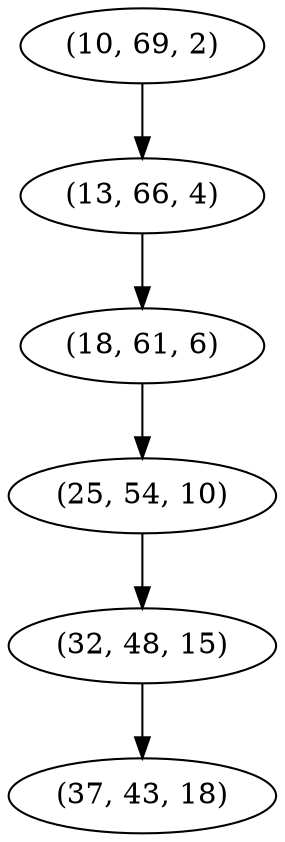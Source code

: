 digraph tree {
    "(10, 69, 2)";
    "(13, 66, 4)";
    "(18, 61, 6)";
    "(25, 54, 10)";
    "(32, 48, 15)";
    "(37, 43, 18)";
    "(10, 69, 2)" -> "(13, 66, 4)";
    "(13, 66, 4)" -> "(18, 61, 6)";
    "(18, 61, 6)" -> "(25, 54, 10)";
    "(25, 54, 10)" -> "(32, 48, 15)";
    "(32, 48, 15)" -> "(37, 43, 18)";
}
